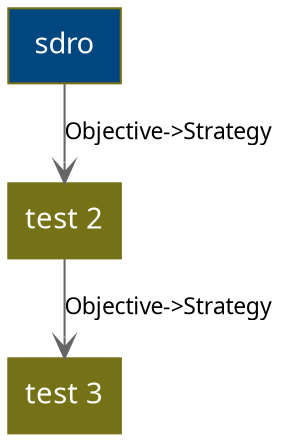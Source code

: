 digraph G { 
edge [color="#666666", arrowhead="open", fontname="Trebuchet MS", fontsize="11"] 
node [color="#757116", style=filled, shape=box, fontname="Trebuchet MS", fontcolor="White"]
n1 [URL="/nodes/1",  label="sdro", style=filled fillcolor="#00477f"]
n3 [URL="/nodes/3",  label="test 2"]
n5 [URL="/nodes/5",  label="test 3"]
n1 -> n3 [URL="/edges/2",  label="Objective->Strategy"]
n3 -> n5 [URL="/edges/6",  label="Objective->Strategy"]
  }